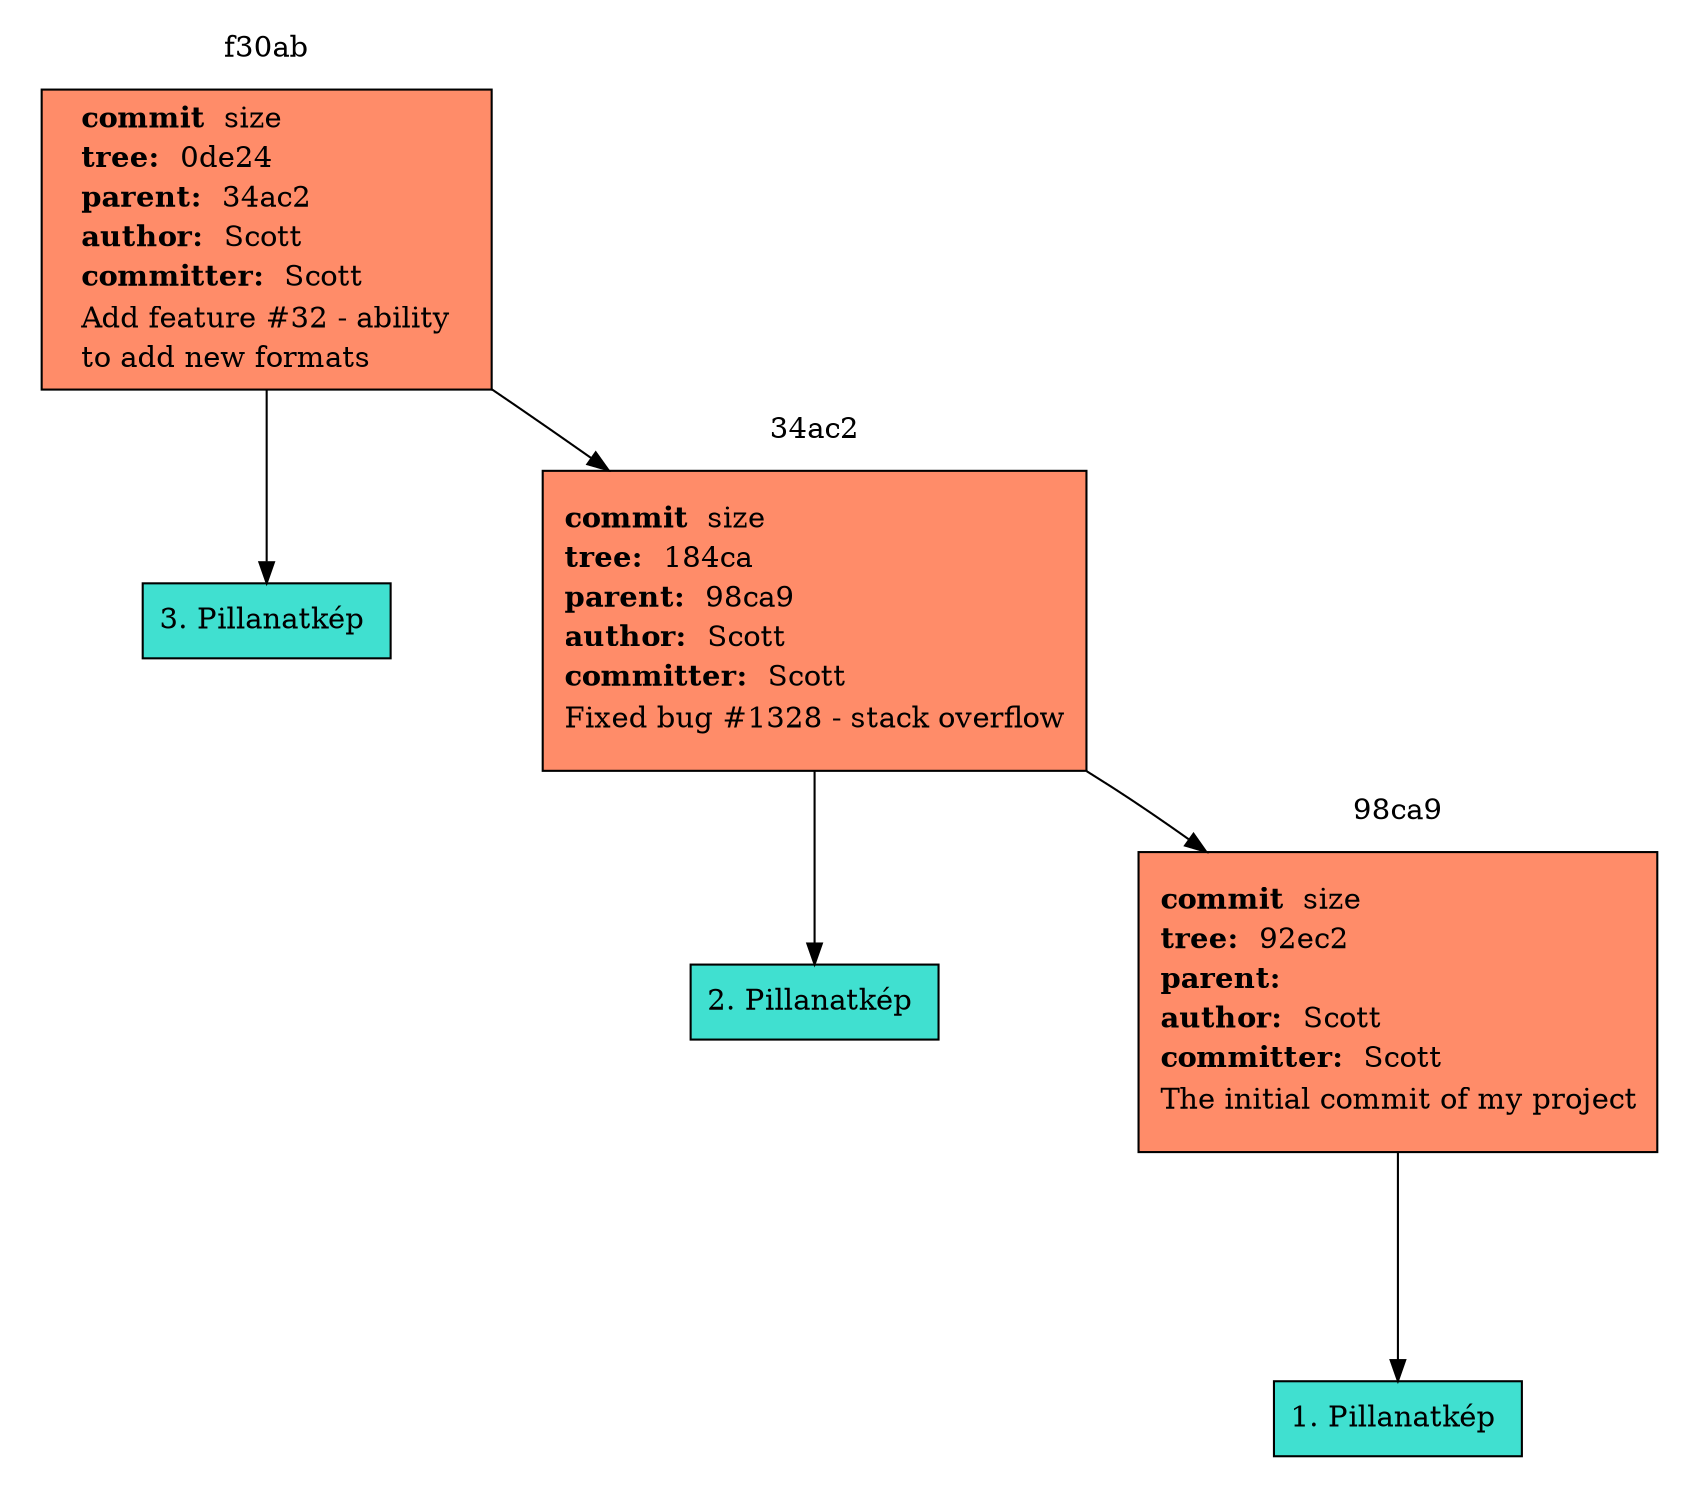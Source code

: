 digraph git {
    graph [dpi=300]
    rankdir="TD"

    subgraph cluster_commit1 {
        label="98ca9"
        color="invis"
        commit1 [label=<
        <table border="0" cellborder="0" cellspacing="0">
            <tr><td align="left"><b>commit </b> size</td></tr>
            <tr><td align="left"><b>tree: </b> 92ec2</td></tr>
            <tr><td align="left"><b>parent: </b></td></tr>
            <tr><td align="left"><b>author: </b> Scott</td></tr>
            <tr><td align="left"><b>committer: </b> Scott</td></tr>
            <tr><td>The initial commit of my project</td></tr>
        </table>
    >, shape="rect", style="filled", fillcolor="salmon1", width=3, height=2]

        snapshot1 [label="1. Pillanatkép ", shape="rect", style="filled", fillcolor="turquoise"]
    }

    subgraph cluster_commit2 {
        label="34ac2"
        color="invis"
        commit2 [label=<
        <table border="0" cellborder="0" cellspacing="0">
            <tr><td align="left"><b>commit </b> size</td></tr>
            <tr><td align="left"><b>tree: </b> 184ca</td></tr>
            <tr><td align="left"><b>parent: </b> 98ca9</td></tr>
            <tr><td align="left"><b>author: </b> Scott</td></tr>
            <tr><td align="left"><b>committer: </b> Scott</td></tr>
            <tr><td align="left">Fixed bug #1328 - stack overflow</td></tr>
        </table>
    >, shape="rect", style="filled", fillcolor="salmon1", width=3, height=2]

        snapshot2 [label="2. Pillanatkép ", shape="rect", style="filled", fillcolor="turquoise"]
    }

    subgraph cluster_commit3 {
        label="f30ab"
        color="invis"
        commit3 [label=<
        <table border="0" cellborder="0" cellspacing="0">
            <tr><td align="left"><b>commit </b> size</td></tr>
            <tr><td align="left"><b>tree: </b> 0de24</td></tr>
            <tr><td align="left"><b>parent: </b> 34ac2</td></tr>
            <tr><td align="left"><b>author: </b> Scott</td></tr>
            <tr><td align="left"><b>committer: </b> Scott</td></tr>
            <tr><td align="left">Add feature #32 - ability</td></tr>
            <tr><td align="left">to add new formats</td></tr>
        </table>
    >, shape="rect", style="filled", fillcolor="salmon1", width=3, height=2]

        snapshot3 [label="3. Pillanatkép ", shape="rect", style="filled", fillcolor="turquoise"]
    }

    commit1 -> snapshot1 [minlen=3]
    commit2 -> snapshot2 [minlen=1]
    commit3 -> snapshot3 [minlen=1]

    commit2 -> commit1
    commit3 -> commit2

    #{rank="same"; commit1; snapshot1}
    #{rank="same"; commit2; snapshot2}
    #{rank="same"; commit3; snapshot3}

}
